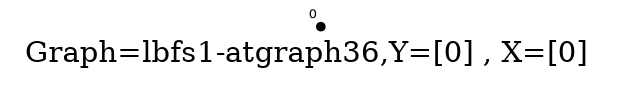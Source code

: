 /* Created by igraph 0.8.0-pre+0200568 */
graph {
  graph [
    label="Graph=lbfs1-atgraph36,Y=[0] , X=[0]  "
    labelloc=bottom
  ];
  0 [
    pos="0.000000,0.000000!"
    shape=point
    fontsize=6
    xlabel=0
  ];

}
